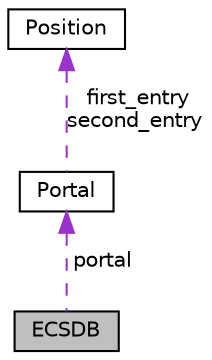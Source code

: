 digraph "ECSDB"
{
 // LATEX_PDF_SIZE
  edge [fontname="Helvetica",fontsize="10",labelfontname="Helvetica",labelfontsize="10"];
  node [fontname="Helvetica",fontsize="10",shape=record];
  Node1 [label="ECSDB",height=0.2,width=0.4,color="black", fillcolor="grey75", style="filled", fontcolor="black",tooltip="게임에서 사용할 모든 정보를 저장하는 클래스"];
  Node2 -> Node1 [dir="back",color="darkorchid3",fontsize="10",style="dashed",label=" portal" ,fontname="Helvetica"];
  Node2 [label="Portal",height=0.2,width=0.4,color="black", fillcolor="white", style="filled",URL="$classPortal.html",tooltip="게이트 정보를 저장하는 클래스."];
  Node3 -> Node2 [dir="back",color="darkorchid3",fontsize="10",style="dashed",label=" first_entry\nsecond_entry" ,fontname="Helvetica"];
  Node3 [label="Position",height=0.2,width=0.4,color="black", fillcolor="white", style="filled",URL="$classPosition.html",tooltip="좌표를 나타내는 클래스"];
}
